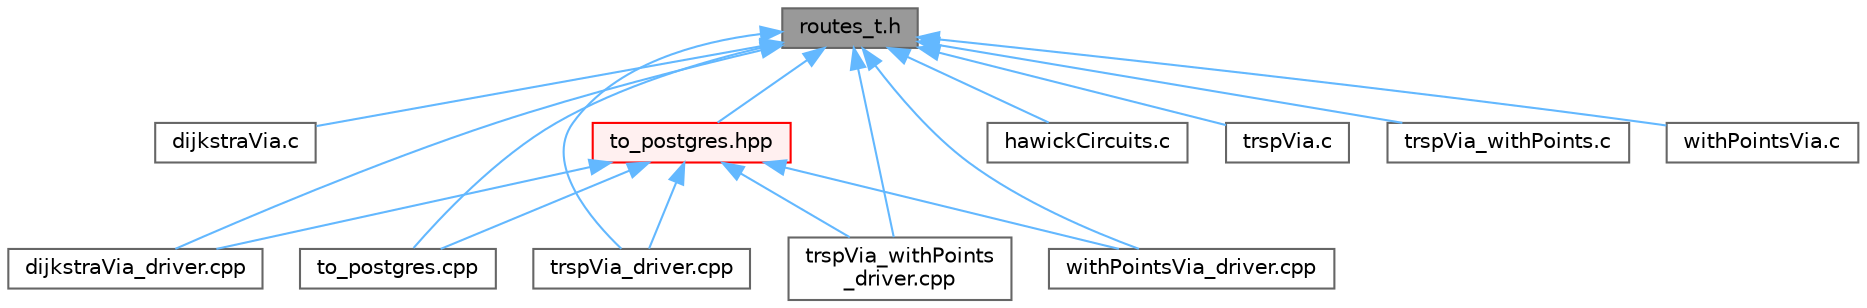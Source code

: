 digraph "routes_t.h"
{
 // LATEX_PDF_SIZE
  bgcolor="transparent";
  edge [fontname=Helvetica,fontsize=10,labelfontname=Helvetica,labelfontsize=10];
  node [fontname=Helvetica,fontsize=10,shape=box,height=0.2,width=0.4];
  Node1 [id="Node000001",label="routes_t.h",height=0.2,width=0.4,color="gray40", fillcolor="grey60", style="filled", fontcolor="black",tooltip=" "];
  Node1 -> Node2 [id="edge1_Node000001_Node000002",dir="back",color="steelblue1",style="solid",tooltip=" "];
  Node2 [id="Node000002",label="dijkstraVia.c",height=0.2,width=0.4,color="grey40", fillcolor="white", style="filled",URL="$dijkstraVia_8c.html",tooltip=" "];
  Node1 -> Node3 [id="edge2_Node000001_Node000003",dir="back",color="steelblue1",style="solid",tooltip=" "];
  Node3 [id="Node000003",label="dijkstraVia_driver.cpp",height=0.2,width=0.4,color="grey40", fillcolor="white", style="filled",URL="$dijkstraVia__driver_8cpp.html",tooltip=" "];
  Node1 -> Node4 [id="edge3_Node000001_Node000004",dir="back",color="steelblue1",style="solid",tooltip=" "];
  Node4 [id="Node000004",label="hawickCircuits.c",height=0.2,width=0.4,color="grey40", fillcolor="white", style="filled",URL="$hawickCircuits_8c.html",tooltip=" "];
  Node1 -> Node5 [id="edge4_Node000001_Node000005",dir="back",color="steelblue1",style="solid",tooltip=" "];
  Node5 [id="Node000005",label="to_postgres.cpp",height=0.2,width=0.4,color="grey40", fillcolor="white", style="filled",URL="$to__postgres_8cpp.html",tooltip=" "];
  Node1 -> Node6 [id="edge5_Node000001_Node000006",dir="back",color="steelblue1",style="solid",tooltip=" "];
  Node6 [id="Node000006",label="to_postgres.hpp",height=0.2,width=0.4,color="red", fillcolor="#FFF0F0", style="filled",URL="$to__postgres_8hpp.html",tooltip=" "];
  Node6 -> Node3 [id="edge6_Node000006_Node000003",dir="back",color="steelblue1",style="solid",tooltip=" "];
  Node6 -> Node5 [id="edge7_Node000006_Node000005",dir="back",color="steelblue1",style="solid",tooltip=" "];
  Node6 -> Node11 [id="edge8_Node000006_Node000011",dir="back",color="steelblue1",style="solid",tooltip=" "];
  Node11 [id="Node000011",label="trspVia_driver.cpp",height=0.2,width=0.4,color="grey40", fillcolor="white", style="filled",URL="$trspVia__driver_8cpp.html",tooltip=" "];
  Node6 -> Node12 [id="edge9_Node000006_Node000012",dir="back",color="steelblue1",style="solid",tooltip=" "];
  Node12 [id="Node000012",label="trspVia_withPoints\l_driver.cpp",height=0.2,width=0.4,color="grey40", fillcolor="white", style="filled",URL="$trspVia__withPoints__driver_8cpp.html",tooltip=" "];
  Node6 -> Node13 [id="edge10_Node000006_Node000013",dir="back",color="steelblue1",style="solid",tooltip=" "];
  Node13 [id="Node000013",label="withPointsVia_driver.cpp",height=0.2,width=0.4,color="grey40", fillcolor="white", style="filled",URL="$withPointsVia__driver_8cpp.html",tooltip=" "];
  Node1 -> Node14 [id="edge11_Node000001_Node000014",dir="back",color="steelblue1",style="solid",tooltip=" "];
  Node14 [id="Node000014",label="trspVia.c",height=0.2,width=0.4,color="grey40", fillcolor="white", style="filled",URL="$trspVia_8c.html",tooltip=" "];
  Node1 -> Node11 [id="edge12_Node000001_Node000011",dir="back",color="steelblue1",style="solid",tooltip=" "];
  Node1 -> Node15 [id="edge13_Node000001_Node000015",dir="back",color="steelblue1",style="solid",tooltip=" "];
  Node15 [id="Node000015",label="trspVia_withPoints.c",height=0.2,width=0.4,color="grey40", fillcolor="white", style="filled",URL="$trspVia__withPoints_8c.html",tooltip=" "];
  Node1 -> Node12 [id="edge14_Node000001_Node000012",dir="back",color="steelblue1",style="solid",tooltip=" "];
  Node1 -> Node16 [id="edge15_Node000001_Node000016",dir="back",color="steelblue1",style="solid",tooltip=" "];
  Node16 [id="Node000016",label="withPointsVia.c",height=0.2,width=0.4,color="grey40", fillcolor="white", style="filled",URL="$withPointsVia_8c.html",tooltip=" "];
  Node1 -> Node13 [id="edge16_Node000001_Node000013",dir="back",color="steelblue1",style="solid",tooltip=" "];
}

